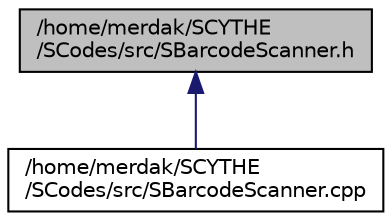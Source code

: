 digraph "/home/merdak/SCYTHE/SCodes/src/SBarcodeScanner.h"
{
 // INTERACTIVE_SVG=YES
 // LATEX_PDF_SIZE
  edge [fontname="Helvetica",fontsize="10",labelfontname="Helvetica",labelfontsize="10"];
  node [fontname="Helvetica",fontsize="10",shape=record];
  Node1 [label="/home/merdak/SCYTHE\l/SCodes/src/SBarcodeScanner.h",height=0.2,width=0.4,color="black", fillcolor="grey75", style="filled", fontcolor="black",tooltip=" "];
  Node1 -> Node2 [dir="back",color="midnightblue",fontsize="10",style="solid",fontname="Helvetica"];
  Node2 [label="/home/merdak/SCYTHE\l/SCodes/src/SBarcodeScanner.cpp",height=0.2,width=0.4,color="black", fillcolor="white", style="filled",URL="$d4/d68/_s_barcode_scanner_8cpp.html",tooltip=" "];
}
